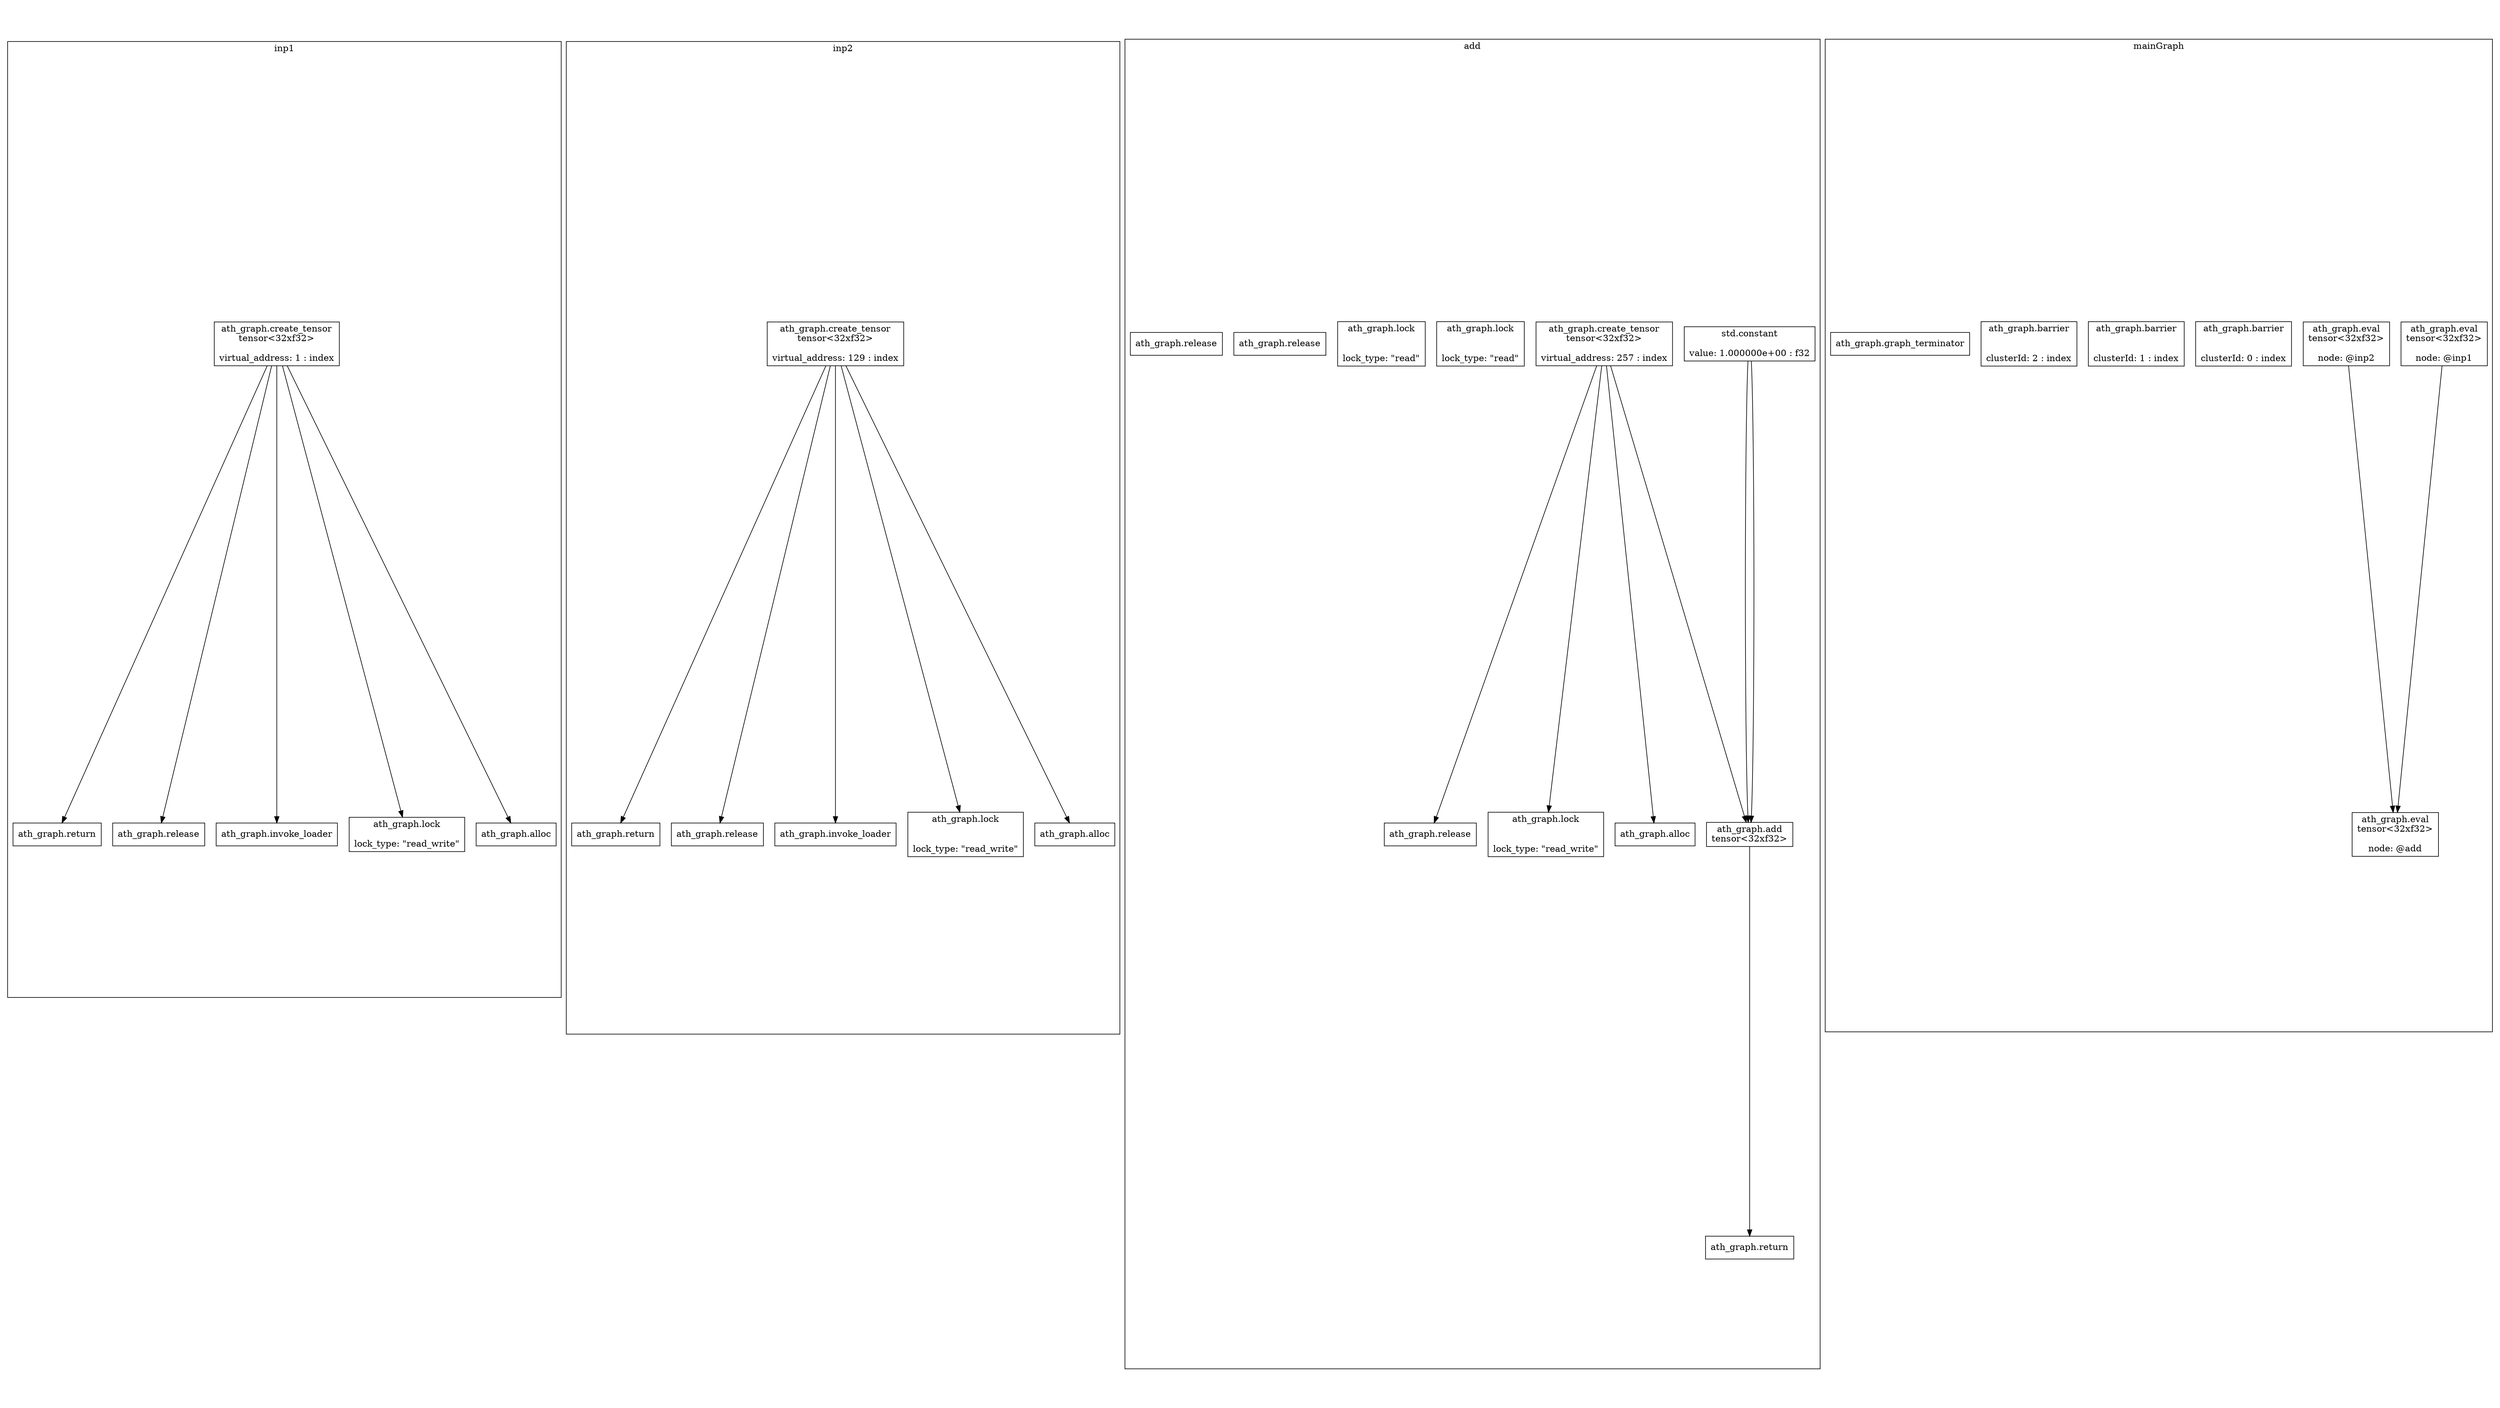 digraph G {
ratio=0.5625
compound=true

subgraph cluster_inp1 {
	label="inp1";

	Node0x22362a0 [shape=record,label="{ath_graph.create_tensor\ntensor\<32xf32\>\n\nvirtual_address: 1 : index}"];
	Node0x22362a0 -> Node0x22939a0;
	Node0x22362a0 -> Node0x22938d0;
	Node0x22362a0 -> Node0x2293850;
	Node0x22362a0 -> Node0x22937d0;
	Node0x22362a0 -> Node0x2293730;
	Node0x2293730 [shape=record,label="{ath_graph.alloc}"];
	Node0x22937d0 [shape=record,label="{ath_graph.lock\n\nlock_type: \"read_write\"}"];
	Node0x2293850 [shape=record,label="{ath_graph.invoke_loader}"];
	Node0x22938d0 [shape=record,label="{ath_graph.release}"];
	Node0x22939a0 [shape=record,label="{ath_graph.return}"];
}
subgraph "cluster_inp2" {
	label="inp2";

	Node0x22936c0 [shape=record,label="{ath_graph.create_tensor\ntensor\<32xf32\>\n\nvirtual_address: 129 : index}"];
	Node0x22936c0 -> Node0x2293f60;
	Node0x22936c0 -> Node0x2293e90;
	Node0x22936c0 -> Node0x2293e10;
	Node0x22936c0 -> Node0x2293d90;
	Node0x22936c0 -> Node0x2293d10;
	Node0x2293d10 [shape=record,label="{ath_graph.alloc}"];
	Node0x2293d90 [shape=record,label="{ath_graph.lock\n\n\nlock_type: \"read_write\"}"];
	Node0x2293e10 [shape=record,label="{ath_graph.invoke_loader}"];
	Node0x2293e90 [shape=record,label="{ath_graph.release}"];
	Node0x2293f60 [shape=record,label="{ath_graph.return}"];
}
subgraph cluster_add {
	label="add";

	Node0x22968d0 [shape=record,label="{std.constant\n\nvalue: 1.000000e+00 : f32}"];
	Node0x22968d0 -> Node0x22955f0;
	Node0x22968d0 -> Node0x22955f0;
	Node0x2294950 [shape=record,label="{ath_graph.create_tensor\ntensor\<32xf32\>\n\nvirtual_address: 257 : index}"];
	Node0x2294950 -> Node0x2295740;
	Node0x2294950 -> Node0x22955f0;
	Node0x2294950 -> Node0x2294d60;
	Node0x2294950 -> Node0x22949f0;
	Node0x22949f0 [shape=record,label="{ath_graph.alloc}"];
	Node0x2294c60 [shape=record,label="{ath_graph.lock\n\n\nlock_type: \"read\"}"];
	Node0x2294ce0 [shape=record,label="{ath_graph.lock\n\n\nlock_type: \"read\"}"];
	Node0x2294d60 [shape=record,label="{ath_graph.lock\n\n\nlock_type: \"read_write\"}"];
	Node0x22955f0 [shape=record,label="{ath_graph.add\ntensor\<32xf32\>\n}"];
	Node0x22955f0 -> Node0x22958e0;
	Node0x2295740 [shape=record,label="{ath_graph.release}"];
	Node0x22957c0 [shape=record,label="{ath_graph.release}"];
	Node0x2295840 [shape=record,label="{ath_graph.release}"];
	Node0x22958e0 [shape=record,label="{ath_graph.return}"];
}
subgraph cluster_mainGraph {
	label="mainGraph";

	Node0x22940a0 [shape=record,label="{ath_graph.eval\ntensor\<32xf32\>\n\nnode: @inp1}"];
	Node0x22940a0 -> Node0x22942b0;
	Node0x22941f0 [shape=record,label="{ath_graph.eval\ntensor\<32xf32\>\n\nnode: @inp2}"];
	Node0x22941f0 -> Node0x22942b0;
	Node0x2294050 [shape=record,label="{ath_graph.barrier\n\n\nclusterId: 0 : index}"];
	Node0x22942b0 [shape=record,label="{ath_graph.eval\ntensor\<32xf32\>\n\nnode: @add}"];
	Node0x2294260 [shape=record,label="{ath_graph.barrier\n\n\nclusterId: 1 : index}"];
	Node0x2294360 [shape=record,label="{ath_graph.barrier\n\n\nclusterId: 2 : index}"];
	Node0x22943b0 [shape=record,label="{ath_graph.graph_terminator}"];
}
}

